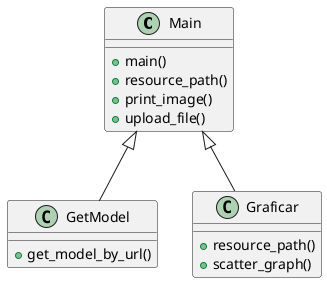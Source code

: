 @startuml clases
class Main {
 +main()
 +resource_path()
 +print_image()
 +upload_file()
}


class GetModel {
 +get_model_by_url()
}

class Graficar {
 +resource_path()
 +scatter_graph()
}

Main <|-- GetModel
Main <|-- Graficar

@enduml
